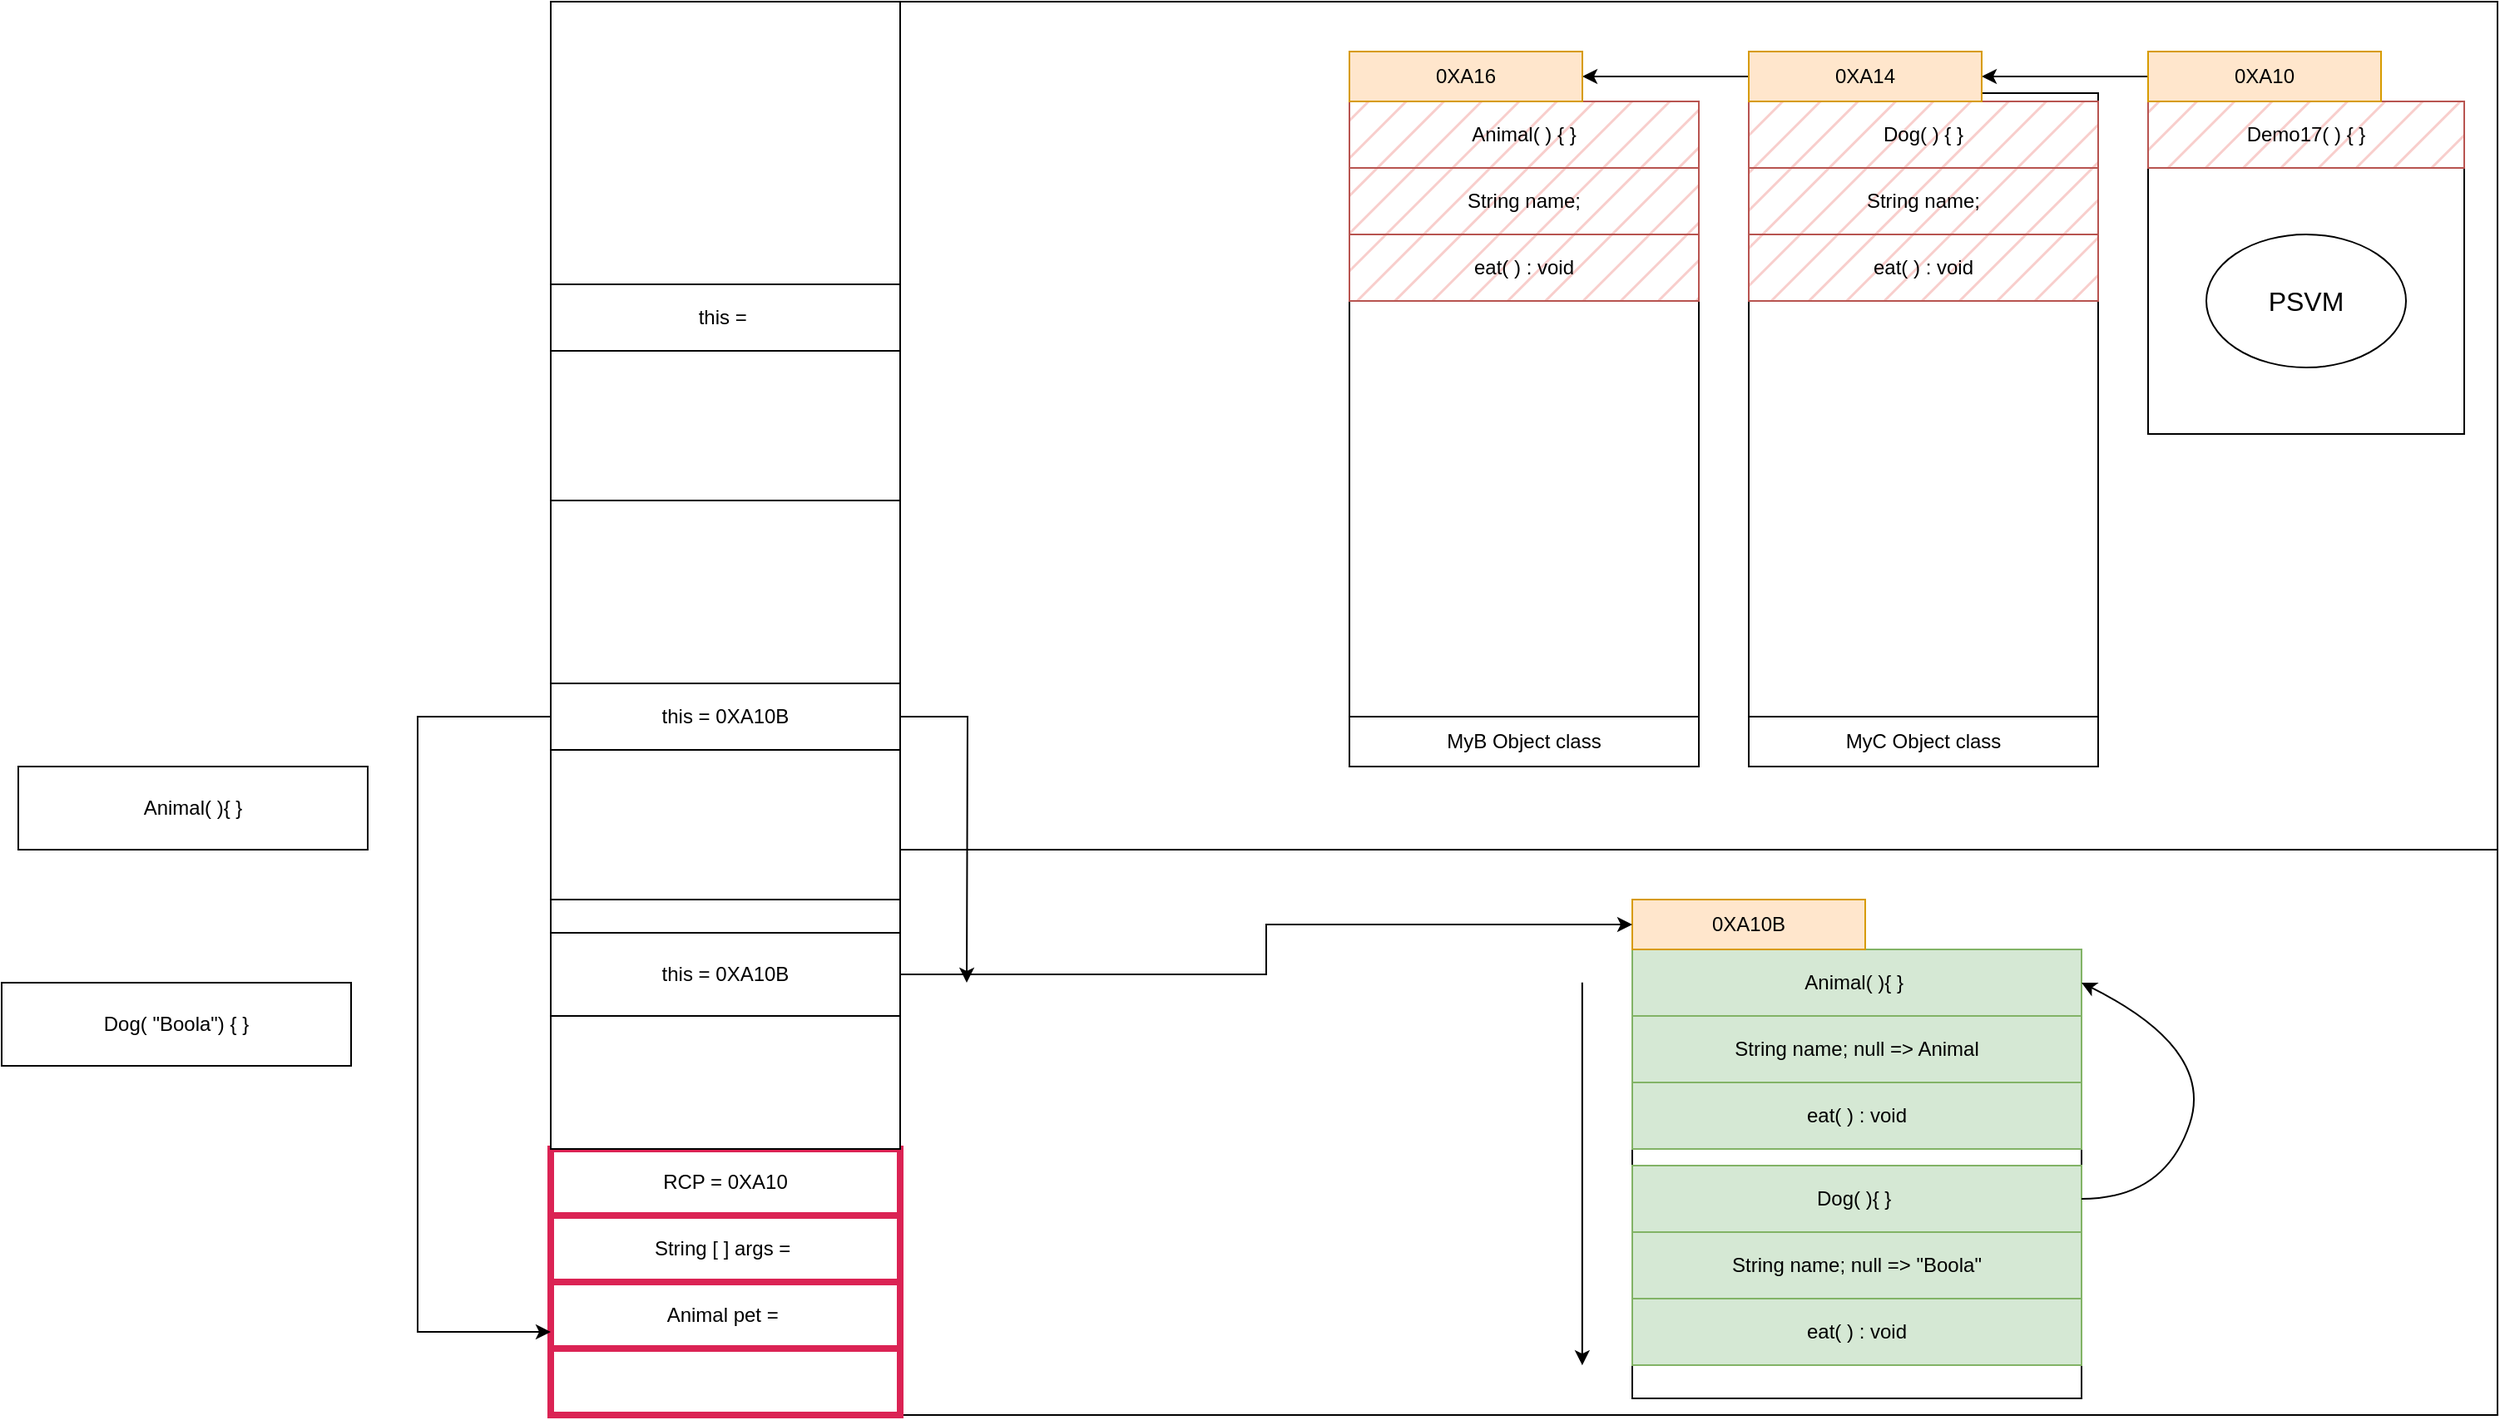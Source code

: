 <mxfile version="21.3.7" type="device">
  <diagram name="Page-1" id="03Qljzpe2Z63on2QoBqt">
    <mxGraphModel dx="2284" dy="843" grid="1" gridSize="10" guides="1" tooltips="1" connect="1" arrows="1" fold="1" page="1" pageScale="1" pageWidth="850" pageHeight="1100" math="0" shadow="0">
      <root>
        <mxCell id="0" />
        <mxCell id="1" parent="0" />
        <mxCell id="VMOZqtZ0lAoARXjnbu-Q-64" value="" style="rounded=0;whiteSpace=wrap;html=1;" vertex="1" parent="1">
          <mxGeometry x="30" y="150" width="210" height="850" as="geometry" />
        </mxCell>
        <mxCell id="VMOZqtZ0lAoARXjnbu-Q-31" value="" style="rounded=0;whiteSpace=wrap;html=1;" vertex="1" parent="1">
          <mxGeometry x="680" y="854" width="270" height="90" as="geometry" />
        </mxCell>
        <mxCell id="VMOZqtZ0lAoARXjnbu-Q-2" value="" style="rounded=0;whiteSpace=wrap;html=1;" vertex="1" parent="1">
          <mxGeometry x="240" y="150" width="960" height="510" as="geometry" />
        </mxCell>
        <mxCell id="VMOZqtZ0lAoARXjnbu-Q-3" value="" style="rounded=0;whiteSpace=wrap;html=1;" vertex="1" parent="1">
          <mxGeometry x="240" y="660" width="960" height="340" as="geometry" />
        </mxCell>
        <mxCell id="VMOZqtZ0lAoARXjnbu-Q-4" value="" style="rounded=0;whiteSpace=wrap;html=1;" vertex="1" parent="1">
          <mxGeometry x="990" y="210" width="190" height="200" as="geometry" />
        </mxCell>
        <mxCell id="VMOZqtZ0lAoARXjnbu-Q-5" value="Demo17( ) { }" style="rounded=0;whiteSpace=wrap;html=1;fillColor=#f8cecc;strokeColor=#b85450;fillStyle=hatch;" vertex="1" parent="1">
          <mxGeometry x="990" y="210" width="190" height="40" as="geometry" />
        </mxCell>
        <mxCell id="VMOZqtZ0lAoARXjnbu-Q-6" value="PSVM" style="ellipse;whiteSpace=wrap;html=1;fontSize=16;" vertex="1" parent="1">
          <mxGeometry x="1025" y="290" width="120" height="80" as="geometry" />
        </mxCell>
        <mxCell id="VMOZqtZ0lAoARXjnbu-Q-7" value="" style="rounded=0;whiteSpace=wrap;html=1;" vertex="1" parent="1">
          <mxGeometry x="750" y="205" width="210" height="400" as="geometry" />
        </mxCell>
        <mxCell id="VMOZqtZ0lAoARXjnbu-Q-8" value="" style="rounded=0;whiteSpace=wrap;html=1;" vertex="1" parent="1">
          <mxGeometry x="510" y="210" width="210" height="400" as="geometry" />
        </mxCell>
        <mxCell id="VMOZqtZ0lAoARXjnbu-Q-10" value="MyC Object class" style="rounded=0;whiteSpace=wrap;html=1;" vertex="1" parent="1">
          <mxGeometry x="750" y="580" width="210" height="30" as="geometry" />
        </mxCell>
        <mxCell id="VMOZqtZ0lAoARXjnbu-Q-11" value="MyB Object class" style="rounded=0;whiteSpace=wrap;html=1;" vertex="1" parent="1">
          <mxGeometry x="510" y="580" width="210" height="30" as="geometry" />
        </mxCell>
        <mxCell id="VMOZqtZ0lAoARXjnbu-Q-13" value="Dog( ) { }" style="rounded=0;whiteSpace=wrap;html=1;fillColor=#f8cecc;strokeColor=#b85450;fillStyle=hatch;" vertex="1" parent="1">
          <mxGeometry x="750" y="210" width="210" height="40" as="geometry" />
        </mxCell>
        <mxCell id="VMOZqtZ0lAoARXjnbu-Q-15" value="Animal( ) { }" style="rounded=0;whiteSpace=wrap;html=1;fillColor=#f8cecc;strokeColor=#b85450;fillStyle=hatch;" vertex="1" parent="1">
          <mxGeometry x="510" y="210" width="210" height="40" as="geometry" />
        </mxCell>
        <mxCell id="VMOZqtZ0lAoARXjnbu-Q-17" value="String name;" style="rounded=0;whiteSpace=wrap;html=1;fillStyle=hatch;fillColor=#f8cecc;strokeColor=#b85450;" vertex="1" parent="1">
          <mxGeometry x="510" y="250" width="210" height="40" as="geometry" />
        </mxCell>
        <mxCell id="VMOZqtZ0lAoARXjnbu-Q-18" style="edgeStyle=orthogonalEdgeStyle;rounded=0;orthogonalLoop=1;jettySize=auto;html=1;entryX=1;entryY=0.5;entryDx=0;entryDy=0;" edge="1" parent="1" source="VMOZqtZ0lAoARXjnbu-Q-19" target="VMOZqtZ0lAoARXjnbu-Q-21">
          <mxGeometry relative="1" as="geometry" />
        </mxCell>
        <mxCell id="VMOZqtZ0lAoARXjnbu-Q-19" value="0XA10" style="rounded=0;whiteSpace=wrap;html=1;fillColor=#ffe6cc;strokeColor=#d79b00;" vertex="1" parent="1">
          <mxGeometry x="990" y="180" width="140" height="30" as="geometry" />
        </mxCell>
        <mxCell id="VMOZqtZ0lAoARXjnbu-Q-20" style="edgeStyle=orthogonalEdgeStyle;rounded=0;orthogonalLoop=1;jettySize=auto;html=1;entryX=1;entryY=0.5;entryDx=0;entryDy=0;" edge="1" parent="1" source="VMOZqtZ0lAoARXjnbu-Q-21" target="VMOZqtZ0lAoARXjnbu-Q-23">
          <mxGeometry relative="1" as="geometry" />
        </mxCell>
        <mxCell id="VMOZqtZ0lAoARXjnbu-Q-21" value="0XA14" style="rounded=0;whiteSpace=wrap;html=1;fillColor=#ffe6cc;strokeColor=#d79b00;" vertex="1" parent="1">
          <mxGeometry x="750" y="180" width="140" height="30" as="geometry" />
        </mxCell>
        <mxCell id="VMOZqtZ0lAoARXjnbu-Q-23" value="0XA16" style="rounded=0;whiteSpace=wrap;html=1;fillColor=#ffe6cc;strokeColor=#d79b00;" vertex="1" parent="1">
          <mxGeometry x="510" y="180" width="140" height="30" as="geometry" />
        </mxCell>
        <mxCell id="VMOZqtZ0lAoARXjnbu-Q-25" value="" style="rounded=0;whiteSpace=wrap;html=1;strokeColor=#DB2354;strokeWidth=4;" vertex="1" parent="1">
          <mxGeometry x="30" y="960" width="210" height="40" as="geometry" />
        </mxCell>
        <mxCell id="VMOZqtZ0lAoARXjnbu-Q-26" value="Animal pet =&amp;nbsp;" style="rounded=0;whiteSpace=wrap;html=1;strokeColor=#DB2354;strokeWidth=4;" vertex="1" parent="1">
          <mxGeometry x="30" y="920" width="210" height="40" as="geometry" />
        </mxCell>
        <mxCell id="VMOZqtZ0lAoARXjnbu-Q-27" value="String [ ] args =&amp;nbsp;" style="rounded=0;whiteSpace=wrap;html=1;strokeColor=#DB2354;strokeWidth=4;" vertex="1" parent="1">
          <mxGeometry x="30" y="880" width="210" height="40" as="geometry" />
        </mxCell>
        <mxCell id="VMOZqtZ0lAoARXjnbu-Q-28" value="RCP = 0XA10" style="rounded=0;whiteSpace=wrap;html=1;strokeColor=#DB2354;strokeWidth=4;" vertex="1" parent="1">
          <mxGeometry x="30" y="840" width="210" height="40" as="geometry" />
        </mxCell>
        <mxCell id="VMOZqtZ0lAoARXjnbu-Q-29" value="" style="rounded=0;whiteSpace=wrap;html=1;" vertex="1" parent="1">
          <mxGeometry x="680" y="730" width="270" height="260" as="geometry" />
        </mxCell>
        <mxCell id="VMOZqtZ0lAoARXjnbu-Q-30" value="" style="rounded=0;whiteSpace=wrap;html=1;" vertex="1" parent="1">
          <mxGeometry x="680" y="720" width="270" height="120" as="geometry" />
        </mxCell>
        <mxCell id="VMOZqtZ0lAoARXjnbu-Q-32" value="" style="rounded=0;whiteSpace=wrap;html=1;" vertex="1" parent="1">
          <mxGeometry x="680" y="850" width="270" height="120" as="geometry" />
        </mxCell>
        <mxCell id="VMOZqtZ0lAoARXjnbu-Q-33" value="Animal( ){ }&amp;nbsp;" style="rounded=0;whiteSpace=wrap;html=1;fillColor=#d5e8d4;strokeColor=#82b366;" vertex="1" parent="1">
          <mxGeometry x="680" y="720" width="270" height="40" as="geometry" />
        </mxCell>
        <mxCell id="VMOZqtZ0lAoARXjnbu-Q-35" value="Dog( ){ }&amp;nbsp;" style="rounded=0;whiteSpace=wrap;html=1;fillColor=#d5e8d4;strokeColor=#82b366;" vertex="1" parent="1">
          <mxGeometry x="680" y="850" width="270" height="40" as="geometry" />
        </mxCell>
        <mxCell id="VMOZqtZ0lAoARXjnbu-Q-39" value="Dog( &quot;Boola&quot;) { }" style="rounded=0;whiteSpace=wrap;html=1;" vertex="1" parent="1">
          <mxGeometry x="-300" y="740" width="210" height="50" as="geometry" />
        </mxCell>
        <mxCell id="VMOZqtZ0lAoARXjnbu-Q-40" value="0XA10B" style="rounded=0;whiteSpace=wrap;html=1;fillColor=#ffe6cc;strokeColor=#d79b00;" vertex="1" parent="1">
          <mxGeometry x="680" y="690" width="140" height="30" as="geometry" />
        </mxCell>
        <mxCell id="VMOZqtZ0lAoARXjnbu-Q-41" style="edgeStyle=orthogonalEdgeStyle;rounded=0;orthogonalLoop=1;jettySize=auto;html=1;" edge="1" parent="1" source="VMOZqtZ0lAoARXjnbu-Q-43" target="VMOZqtZ0lAoARXjnbu-Q-40">
          <mxGeometry relative="1" as="geometry" />
        </mxCell>
        <mxCell id="VMOZqtZ0lAoARXjnbu-Q-42" value="" style="rounded=0;whiteSpace=wrap;html=1;" vertex="1" parent="1">
          <mxGeometry x="30" y="710" width="210" height="130" as="geometry" />
        </mxCell>
        <mxCell id="VMOZqtZ0lAoARXjnbu-Q-43" value="this = 0XA10B" style="rounded=0;whiteSpace=wrap;html=1;" vertex="1" parent="1">
          <mxGeometry x="30" y="710" width="210" height="50" as="geometry" />
        </mxCell>
        <mxCell id="VMOZqtZ0lAoARXjnbu-Q-44" value="this =&amp;nbsp;" style="rounded=0;whiteSpace=wrap;html=1;" vertex="1" parent="1">
          <mxGeometry x="30" y="580" width="210" height="50" as="geometry" />
        </mxCell>
        <mxCell id="VMOZqtZ0lAoARXjnbu-Q-45" value="" style="rounded=0;whiteSpace=wrap;html=1;" vertex="1" parent="1">
          <mxGeometry x="30" y="580" width="210" height="130" as="geometry" />
        </mxCell>
        <mxCell id="VMOZqtZ0lAoARXjnbu-Q-47" value="" style="rounded=0;whiteSpace=wrap;html=1;" vertex="1" parent="1">
          <mxGeometry x="30" y="560" width="210" height="130" as="geometry" />
        </mxCell>
        <mxCell id="VMOZqtZ0lAoARXjnbu-Q-48" style="edgeStyle=orthogonalEdgeStyle;rounded=0;orthogonalLoop=1;jettySize=auto;html=1;" edge="1" parent="1" source="VMOZqtZ0lAoARXjnbu-Q-49">
          <mxGeometry relative="1" as="geometry">
            <mxPoint x="280" y="740" as="targetPoint" />
          </mxGeometry>
        </mxCell>
        <mxCell id="VMOZqtZ0lAoARXjnbu-Q-65" style="edgeStyle=orthogonalEdgeStyle;rounded=0;orthogonalLoop=1;jettySize=auto;html=1;entryX=0;entryY=0.75;entryDx=0;entryDy=0;" edge="1" parent="1" source="VMOZqtZ0lAoARXjnbu-Q-49" target="VMOZqtZ0lAoARXjnbu-Q-26">
          <mxGeometry relative="1" as="geometry">
            <Array as="points">
              <mxPoint x="-50" y="580" />
              <mxPoint x="-50" y="950" />
            </Array>
          </mxGeometry>
        </mxCell>
        <mxCell id="VMOZqtZ0lAoARXjnbu-Q-49" value="this = 0XA10B" style="rounded=0;whiteSpace=wrap;html=1;" vertex="1" parent="1">
          <mxGeometry x="30" y="560" width="210" height="40" as="geometry" />
        </mxCell>
        <mxCell id="VMOZqtZ0lAoARXjnbu-Q-50" value="" style="rounded=0;whiteSpace=wrap;html=1;" vertex="1" parent="1">
          <mxGeometry x="30" y="320" width="210" height="130" as="geometry" />
        </mxCell>
        <mxCell id="VMOZqtZ0lAoARXjnbu-Q-52" value="this =&amp;nbsp;" style="rounded=0;whiteSpace=wrap;html=1;" vertex="1" parent="1">
          <mxGeometry x="30" y="320" width="210" height="40" as="geometry" />
        </mxCell>
        <mxCell id="VMOZqtZ0lAoARXjnbu-Q-53" value="String name;" style="rounded=0;whiteSpace=wrap;html=1;fillColor=#f8cecc;strokeColor=#b85450;fillStyle=hatch;" vertex="1" parent="1">
          <mxGeometry x="750" y="250" width="210" height="40" as="geometry" />
        </mxCell>
        <mxCell id="VMOZqtZ0lAoARXjnbu-Q-54" value="eat( ) : void" style="rounded=0;whiteSpace=wrap;html=1;fillColor=#f8cecc;strokeColor=#b85450;fillStyle=hatch;" vertex="1" parent="1">
          <mxGeometry x="750" y="290" width="210" height="40" as="geometry" />
        </mxCell>
        <mxCell id="VMOZqtZ0lAoARXjnbu-Q-56" value="eat( ) : void" style="rounded=0;whiteSpace=wrap;html=1;fillColor=#f8cecc;strokeColor=#b85450;fillStyle=hatch;" vertex="1" parent="1">
          <mxGeometry x="510" y="290" width="210" height="40" as="geometry" />
        </mxCell>
        <mxCell id="VMOZqtZ0lAoARXjnbu-Q-57" value="String name; null =&amp;gt; Animal" style="rounded=0;whiteSpace=wrap;html=1;fillStyle=solid;fillColor=#d5e8d4;strokeColor=#82b366;" vertex="1" parent="1">
          <mxGeometry x="680" y="760" width="270" height="40" as="geometry" />
        </mxCell>
        <mxCell id="VMOZqtZ0lAoARXjnbu-Q-58" value="eat( ) : void" style="rounded=0;whiteSpace=wrap;html=1;fillColor=#d5e8d4;strokeColor=#82b366;fillStyle=solid;" vertex="1" parent="1">
          <mxGeometry x="680" y="800" width="270" height="40" as="geometry" />
        </mxCell>
        <mxCell id="VMOZqtZ0lAoARXjnbu-Q-60" value="String name; null =&amp;gt; &quot;Boola&quot;" style="rounded=0;whiteSpace=wrap;html=1;fillColor=#d5e8d4;strokeColor=#82b366;fillStyle=solid;" vertex="1" parent="1">
          <mxGeometry x="680" y="890" width="270" height="40" as="geometry" />
        </mxCell>
        <mxCell id="VMOZqtZ0lAoARXjnbu-Q-61" value="eat( ) : void" style="rounded=0;whiteSpace=wrap;html=1;fillColor=#d5e8d4;strokeColor=#82b366;fillStyle=solid;" vertex="1" parent="1">
          <mxGeometry x="680" y="930" width="270" height="40" as="geometry" />
        </mxCell>
        <mxCell id="VMOZqtZ0lAoARXjnbu-Q-62" value="Animal( ){ }" style="rounded=0;whiteSpace=wrap;html=1;" vertex="1" parent="1">
          <mxGeometry x="-290" y="610" width="210" height="50" as="geometry" />
        </mxCell>
        <mxCell id="VMOZqtZ0lAoARXjnbu-Q-66" value="" style="curved=1;endArrow=classic;html=1;rounded=0;entryX=1;entryY=0.5;entryDx=0;entryDy=0;" edge="1" parent="1" target="VMOZqtZ0lAoARXjnbu-Q-33">
          <mxGeometry width="50" height="50" relative="1" as="geometry">
            <mxPoint x="950" y="870" as="sourcePoint" />
            <mxPoint x="1000" y="820" as="targetPoint" />
            <Array as="points">
              <mxPoint x="1000" y="870" />
              <mxPoint x="1030" y="780" />
            </Array>
          </mxGeometry>
        </mxCell>
        <mxCell id="VMOZqtZ0lAoARXjnbu-Q-68" value="" style="endArrow=classic;html=1;rounded=0;exitX=0.427;exitY=0.235;exitDx=0;exitDy=0;exitPerimeter=0;entryX=0.427;entryY=0.912;entryDx=0;entryDy=0;entryPerimeter=0;" edge="1" parent="1" source="VMOZqtZ0lAoARXjnbu-Q-3" target="VMOZqtZ0lAoARXjnbu-Q-3">
          <mxGeometry width="50" height="50" relative="1" as="geometry">
            <mxPoint x="540" y="800" as="sourcePoint" />
            <mxPoint x="590" y="750" as="targetPoint" />
          </mxGeometry>
        </mxCell>
      </root>
    </mxGraphModel>
  </diagram>
</mxfile>
